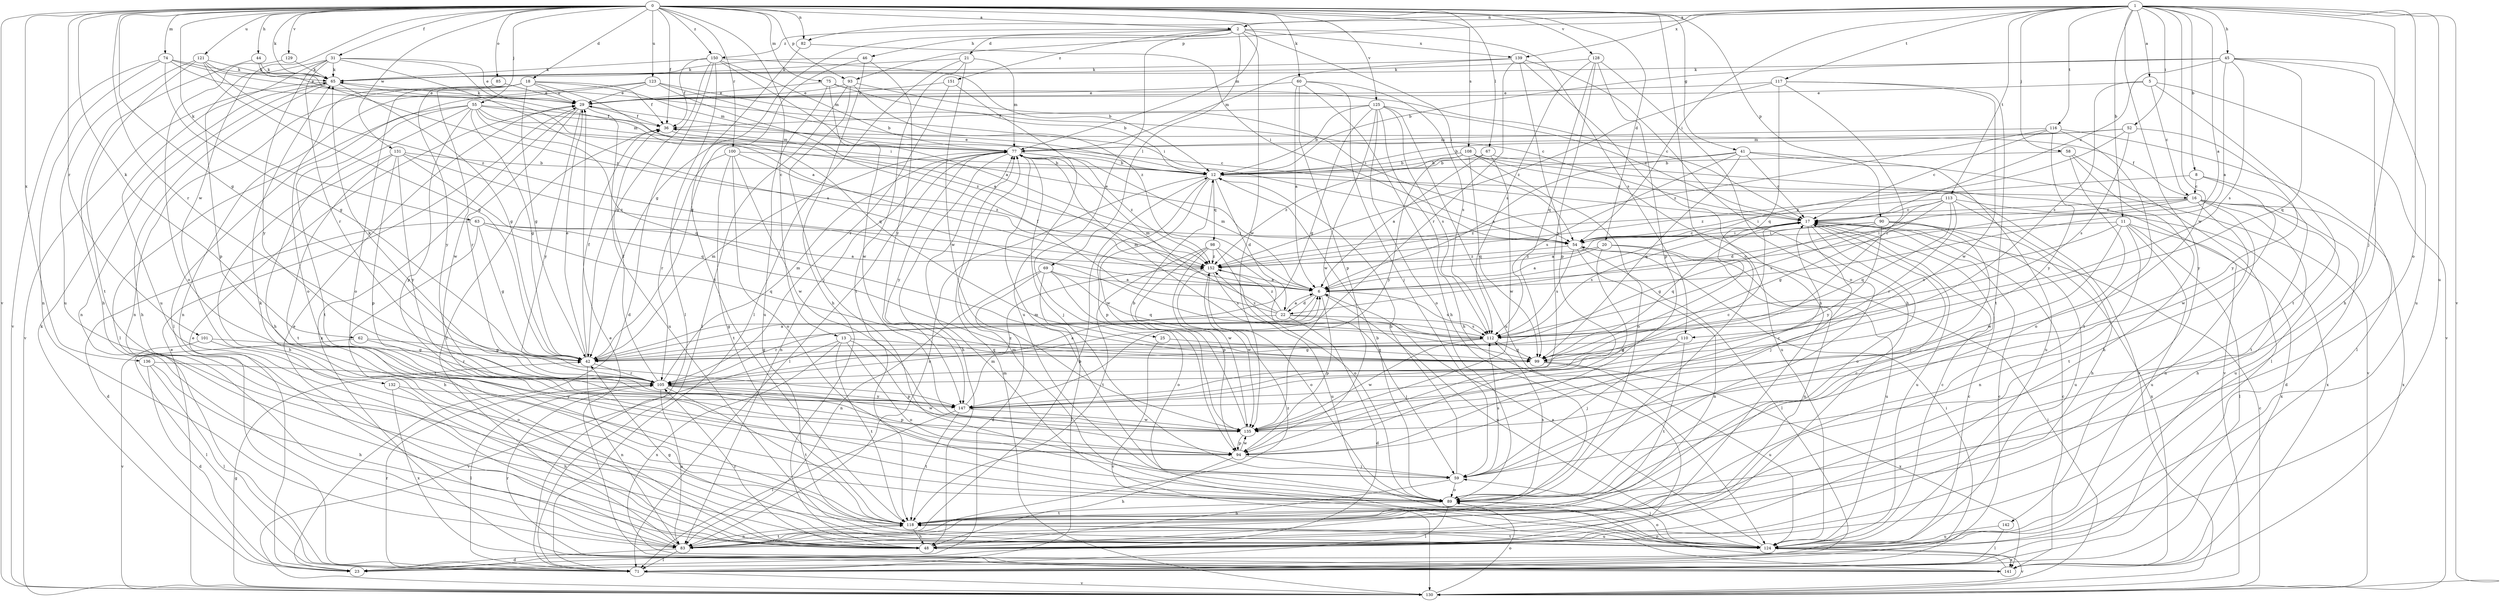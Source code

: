 strict digraph  {
0;
1;
2;
5;
6;
8;
11;
12;
13;
16;
17;
18;
20;
21;
22;
23;
25;
29;
31;
36;
41;
42;
44;
45;
46;
48;
52;
54;
55;
58;
59;
60;
62;
63;
65;
67;
69;
71;
74;
75;
77;
82;
83;
85;
89;
90;
93;
94;
98;
99;
100;
101;
105;
108;
110;
112;
113;
116;
117;
118;
121;
123;
124;
125;
128;
129;
130;
131;
132;
135;
136;
139;
141;
142;
147;
150;
151;
152;
0 -> 2  [label=a];
0 -> 13  [label=c];
0 -> 18  [label=d];
0 -> 20  [label=d];
0 -> 31  [label=f];
0 -> 36  [label=f];
0 -> 41  [label=g];
0 -> 42  [label=g];
0 -> 44  [label=h];
0 -> 55  [label=j];
0 -> 60  [label=k];
0 -> 62  [label=k];
0 -> 63  [label=k];
0 -> 65  [label=k];
0 -> 67  [label=l];
0 -> 74  [label=m];
0 -> 75  [label=m];
0 -> 77  [label=m];
0 -> 82  [label=n];
0 -> 85  [label=o];
0 -> 89  [label=o];
0 -> 90  [label=p];
0 -> 93  [label=p];
0 -> 100  [label=r];
0 -> 101  [label=r];
0 -> 105  [label=r];
0 -> 108  [label=s];
0 -> 121  [label=u];
0 -> 123  [label=u];
0 -> 125  [label=v];
0 -> 128  [label=v];
0 -> 129  [label=v];
0 -> 130  [label=v];
0 -> 131  [label=w];
0 -> 132  [label=w];
0 -> 136  [label=x];
0 -> 150  [label=z];
1 -> 2  [label=a];
1 -> 5  [label=a];
1 -> 6  [label=a];
1 -> 8  [label=b];
1 -> 11  [label=b];
1 -> 45  [label=h];
1 -> 52  [label=i];
1 -> 54  [label=i];
1 -> 58  [label=j];
1 -> 59  [label=j];
1 -> 82  [label=n];
1 -> 89  [label=o];
1 -> 93  [label=p];
1 -> 113  [label=t];
1 -> 116  [label=t];
1 -> 117  [label=t];
1 -> 124  [label=u];
1 -> 130  [label=v];
1 -> 135  [label=w];
1 -> 139  [label=x];
1 -> 142  [label=y];
2 -> 21  [label=d];
2 -> 25  [label=e];
2 -> 42  [label=g];
2 -> 46  [label=h];
2 -> 54  [label=i];
2 -> 69  [label=l];
2 -> 110  [label=s];
2 -> 135  [label=w];
2 -> 139  [label=x];
2 -> 150  [label=z];
2 -> 151  [label=z];
5 -> 16  [label=c];
5 -> 29  [label=e];
5 -> 110  [label=s];
5 -> 118  [label=t];
5 -> 130  [label=v];
6 -> 22  [label=d];
6 -> 42  [label=g];
6 -> 77  [label=m];
6 -> 94  [label=p];
6 -> 112  [label=s];
6 -> 124  [label=u];
8 -> 16  [label=c];
8 -> 118  [label=t];
8 -> 135  [label=w];
8 -> 152  [label=z];
11 -> 54  [label=i];
11 -> 71  [label=l];
11 -> 83  [label=n];
11 -> 112  [label=s];
11 -> 124  [label=u];
11 -> 135  [label=w];
11 -> 141  [label=x];
12 -> 16  [label=c];
12 -> 22  [label=d];
12 -> 29  [label=e];
12 -> 83  [label=n];
12 -> 94  [label=p];
12 -> 98  [label=q];
12 -> 135  [label=w];
13 -> 89  [label=o];
13 -> 94  [label=p];
13 -> 99  [label=q];
13 -> 118  [label=t];
13 -> 130  [label=v];
13 -> 141  [label=x];
16 -> 17  [label=c];
16 -> 22  [label=d];
16 -> 23  [label=d];
16 -> 36  [label=f];
16 -> 48  [label=h];
16 -> 83  [label=n];
16 -> 118  [label=t];
16 -> 124  [label=u];
16 -> 141  [label=x];
16 -> 152  [label=z];
17 -> 54  [label=i];
17 -> 59  [label=j];
17 -> 89  [label=o];
17 -> 99  [label=q];
17 -> 112  [label=s];
17 -> 124  [label=u];
18 -> 29  [label=e];
18 -> 36  [label=f];
18 -> 42  [label=g];
18 -> 77  [label=m];
18 -> 83  [label=n];
18 -> 89  [label=o];
18 -> 99  [label=q];
18 -> 135  [label=w];
18 -> 147  [label=y];
20 -> 6  [label=a];
20 -> 83  [label=n];
20 -> 94  [label=p];
20 -> 124  [label=u];
20 -> 152  [label=z];
21 -> 65  [label=k];
21 -> 71  [label=l];
21 -> 77  [label=m];
21 -> 118  [label=t];
21 -> 135  [label=w];
22 -> 6  [label=a];
22 -> 23  [label=d];
22 -> 36  [label=f];
22 -> 59  [label=j];
22 -> 77  [label=m];
22 -> 105  [label=r];
22 -> 112  [label=s];
22 -> 152  [label=z];
23 -> 17  [label=c];
23 -> 29  [label=e];
23 -> 65  [label=k];
25 -> 99  [label=q];
25 -> 130  [label=v];
29 -> 36  [label=f];
29 -> 65  [label=k];
29 -> 105  [label=r];
29 -> 124  [label=u];
29 -> 141  [label=x];
29 -> 147  [label=y];
31 -> 6  [label=a];
31 -> 29  [label=e];
31 -> 65  [label=k];
31 -> 94  [label=p];
31 -> 105  [label=r];
31 -> 112  [label=s];
31 -> 124  [label=u];
31 -> 147  [label=y];
36 -> 77  [label=m];
41 -> 6  [label=a];
41 -> 12  [label=b];
41 -> 17  [label=c];
41 -> 99  [label=q];
41 -> 112  [label=s];
41 -> 124  [label=u];
41 -> 130  [label=v];
42 -> 6  [label=a];
42 -> 29  [label=e];
42 -> 36  [label=f];
42 -> 77  [label=m];
42 -> 83  [label=n];
42 -> 105  [label=r];
44 -> 48  [label=h];
44 -> 65  [label=k];
44 -> 152  [label=z];
45 -> 6  [label=a];
45 -> 12  [label=b];
45 -> 17  [label=c];
45 -> 48  [label=h];
45 -> 65  [label=k];
45 -> 99  [label=q];
45 -> 112  [label=s];
45 -> 124  [label=u];
46 -> 42  [label=g];
46 -> 48  [label=h];
46 -> 65  [label=k];
46 -> 147  [label=y];
48 -> 105  [label=r];
52 -> 6  [label=a];
52 -> 12  [label=b];
52 -> 77  [label=m];
52 -> 112  [label=s];
52 -> 147  [label=y];
54 -> 17  [label=c];
54 -> 71  [label=l];
54 -> 83  [label=n];
54 -> 112  [label=s];
54 -> 152  [label=z];
55 -> 17  [label=c];
55 -> 36  [label=f];
55 -> 42  [label=g];
55 -> 48  [label=h];
55 -> 71  [label=l];
55 -> 77  [label=m];
55 -> 94  [label=p];
55 -> 99  [label=q];
55 -> 118  [label=t];
55 -> 152  [label=z];
58 -> 12  [label=b];
58 -> 48  [label=h];
58 -> 71  [label=l];
58 -> 89  [label=o];
59 -> 12  [label=b];
59 -> 48  [label=h];
59 -> 77  [label=m];
59 -> 89  [label=o];
59 -> 112  [label=s];
60 -> 6  [label=a];
60 -> 29  [label=e];
60 -> 48  [label=h];
60 -> 59  [label=j];
60 -> 94  [label=p];
60 -> 112  [label=s];
62 -> 42  [label=g];
62 -> 71  [label=l];
62 -> 105  [label=r];
63 -> 6  [label=a];
63 -> 23  [label=d];
63 -> 42  [label=g];
63 -> 48  [label=h];
63 -> 54  [label=i];
63 -> 99  [label=q];
65 -> 29  [label=e];
65 -> 42  [label=g];
65 -> 48  [label=h];
65 -> 83  [label=n];
65 -> 130  [label=v];
67 -> 6  [label=a];
67 -> 12  [label=b];
67 -> 130  [label=v];
67 -> 135  [label=w];
69 -> 6  [label=a];
69 -> 23  [label=d];
69 -> 71  [label=l];
69 -> 83  [label=n];
69 -> 89  [label=o];
69 -> 99  [label=q];
71 -> 17  [label=c];
71 -> 54  [label=i];
71 -> 105  [label=r];
71 -> 130  [label=v];
74 -> 29  [label=e];
74 -> 42  [label=g];
74 -> 54  [label=i];
74 -> 65  [label=k];
74 -> 83  [label=n];
74 -> 130  [label=v];
75 -> 12  [label=b];
75 -> 17  [label=c];
75 -> 29  [label=e];
75 -> 124  [label=u];
75 -> 135  [label=w];
77 -> 12  [label=b];
77 -> 48  [label=h];
77 -> 59  [label=j];
77 -> 71  [label=l];
77 -> 83  [label=n];
77 -> 147  [label=y];
77 -> 152  [label=z];
82 -> 54  [label=i];
82 -> 118  [label=t];
83 -> 12  [label=b];
83 -> 23  [label=d];
83 -> 29  [label=e];
83 -> 36  [label=f];
83 -> 71  [label=l];
83 -> 118  [label=t];
83 -> 152  [label=z];
85 -> 29  [label=e];
85 -> 89  [label=o];
89 -> 12  [label=b];
89 -> 71  [label=l];
89 -> 112  [label=s];
89 -> 118  [label=t];
90 -> 6  [label=a];
90 -> 42  [label=g];
90 -> 54  [label=i];
90 -> 59  [label=j];
90 -> 124  [label=u];
90 -> 141  [label=x];
90 -> 147  [label=y];
93 -> 29  [label=e];
93 -> 54  [label=i];
93 -> 59  [label=j];
93 -> 71  [label=l];
93 -> 152  [label=z];
94 -> 17  [label=c];
94 -> 48  [label=h];
94 -> 59  [label=j];
94 -> 135  [label=w];
98 -> 89  [label=o];
98 -> 94  [label=p];
98 -> 118  [label=t];
98 -> 124  [label=u];
98 -> 135  [label=w];
98 -> 152  [label=z];
99 -> 124  [label=u];
99 -> 141  [label=x];
100 -> 12  [label=b];
100 -> 89  [label=o];
100 -> 105  [label=r];
100 -> 118  [label=t];
100 -> 135  [label=w];
100 -> 152  [label=z];
101 -> 42  [label=g];
101 -> 89  [label=o];
101 -> 130  [label=v];
105 -> 6  [label=a];
105 -> 36  [label=f];
105 -> 65  [label=k];
105 -> 71  [label=l];
105 -> 77  [label=m];
105 -> 83  [label=n];
105 -> 94  [label=p];
105 -> 118  [label=t];
105 -> 135  [label=w];
105 -> 147  [label=y];
108 -> 12  [label=b];
108 -> 89  [label=o];
108 -> 99  [label=q];
108 -> 124  [label=u];
108 -> 130  [label=v];
108 -> 147  [label=y];
108 -> 152  [label=z];
110 -> 42  [label=g];
110 -> 59  [label=j];
110 -> 99  [label=q];
110 -> 118  [label=t];
112 -> 42  [label=g];
112 -> 77  [label=m];
112 -> 99  [label=q];
112 -> 135  [label=w];
112 -> 152  [label=z];
113 -> 17  [label=c];
113 -> 42  [label=g];
113 -> 48  [label=h];
113 -> 54  [label=i];
113 -> 99  [label=q];
113 -> 105  [label=r];
113 -> 112  [label=s];
113 -> 141  [label=x];
116 -> 17  [label=c];
116 -> 71  [label=l];
116 -> 77  [label=m];
116 -> 118  [label=t];
116 -> 147  [label=y];
116 -> 152  [label=z];
117 -> 29  [label=e];
117 -> 99  [label=q];
117 -> 105  [label=r];
117 -> 118  [label=t];
117 -> 135  [label=w];
117 -> 152  [label=z];
118 -> 17  [label=c];
118 -> 48  [label=h];
118 -> 65  [label=k];
118 -> 83  [label=n];
118 -> 124  [label=u];
121 -> 42  [label=g];
121 -> 54  [label=i];
121 -> 65  [label=k];
121 -> 118  [label=t];
121 -> 124  [label=u];
121 -> 152  [label=z];
123 -> 6  [label=a];
123 -> 12  [label=b];
123 -> 17  [label=c];
123 -> 29  [label=e];
123 -> 71  [label=l];
123 -> 83  [label=n];
124 -> 6  [label=a];
124 -> 17  [label=c];
124 -> 42  [label=g];
124 -> 59  [label=j];
124 -> 77  [label=m];
124 -> 89  [label=o];
124 -> 118  [label=t];
124 -> 130  [label=v];
124 -> 141  [label=x];
125 -> 12  [label=b];
125 -> 17  [label=c];
125 -> 36  [label=f];
125 -> 42  [label=g];
125 -> 48  [label=h];
125 -> 89  [label=o];
125 -> 112  [label=s];
125 -> 124  [label=u];
125 -> 135  [label=w];
128 -> 65  [label=k];
128 -> 89  [label=o];
128 -> 94  [label=p];
128 -> 99  [label=q];
128 -> 112  [label=s];
128 -> 147  [label=y];
129 -> 65  [label=k];
129 -> 89  [label=o];
130 -> 17  [label=c];
130 -> 29  [label=e];
130 -> 42  [label=g];
130 -> 54  [label=i];
130 -> 77  [label=m];
130 -> 89  [label=o];
131 -> 12  [label=b];
131 -> 48  [label=h];
131 -> 94  [label=p];
131 -> 99  [label=q];
131 -> 118  [label=t];
131 -> 147  [label=y];
131 -> 152  [label=z];
132 -> 48  [label=h];
132 -> 141  [label=x];
132 -> 147  [label=y];
135 -> 12  [label=b];
135 -> 94  [label=p];
136 -> 23  [label=d];
136 -> 48  [label=h];
136 -> 71  [label=l];
136 -> 105  [label=r];
139 -> 48  [label=h];
139 -> 65  [label=k];
139 -> 77  [label=m];
139 -> 83  [label=n];
139 -> 94  [label=p];
139 -> 105  [label=r];
141 -> 17  [label=c];
141 -> 29  [label=e];
141 -> 77  [label=m];
141 -> 89  [label=o];
141 -> 105  [label=r];
142 -> 71  [label=l];
142 -> 124  [label=u];
147 -> 17  [label=c];
147 -> 71  [label=l];
147 -> 118  [label=t];
147 -> 135  [label=w];
147 -> 152  [label=z];
150 -> 6  [label=a];
150 -> 12  [label=b];
150 -> 23  [label=d];
150 -> 36  [label=f];
150 -> 42  [label=g];
150 -> 65  [label=k];
150 -> 71  [label=l];
150 -> 77  [label=m];
151 -> 29  [label=e];
151 -> 105  [label=r];
151 -> 124  [label=u];
152 -> 6  [label=a];
152 -> 89  [label=o];
152 -> 112  [label=s];
152 -> 135  [label=w];
}
